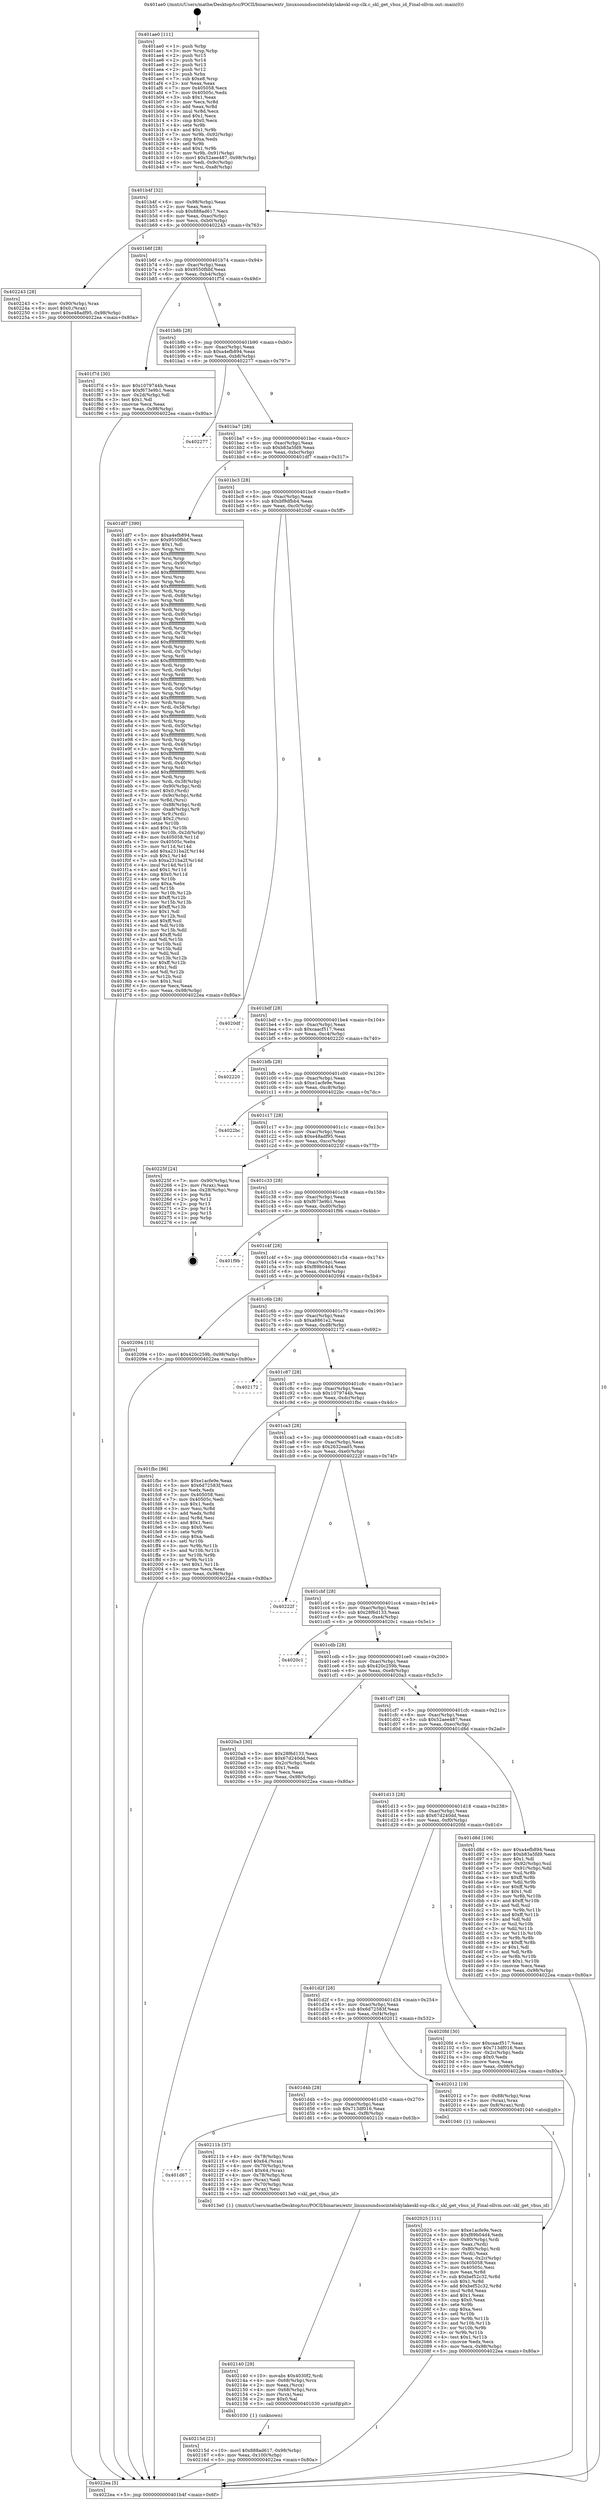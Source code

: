 digraph "0x401ae0" {
  label = "0x401ae0 (/mnt/c/Users/mathe/Desktop/tcc/POCII/binaries/extr_linuxsoundsocintelskylakeskl-ssp-clk.c_skl_get_vbus_id_Final-ollvm.out::main(0))"
  labelloc = "t"
  node[shape=record]

  Entry [label="",width=0.3,height=0.3,shape=circle,fillcolor=black,style=filled]
  "0x401b4f" [label="{
     0x401b4f [32]\l
     | [instrs]\l
     &nbsp;&nbsp;0x401b4f \<+6\>: mov -0x98(%rbp),%eax\l
     &nbsp;&nbsp;0x401b55 \<+2\>: mov %eax,%ecx\l
     &nbsp;&nbsp;0x401b57 \<+6\>: sub $0x888ad617,%ecx\l
     &nbsp;&nbsp;0x401b5d \<+6\>: mov %eax,-0xac(%rbp)\l
     &nbsp;&nbsp;0x401b63 \<+6\>: mov %ecx,-0xb0(%rbp)\l
     &nbsp;&nbsp;0x401b69 \<+6\>: je 0000000000402243 \<main+0x763\>\l
  }"]
  "0x402243" [label="{
     0x402243 [28]\l
     | [instrs]\l
     &nbsp;&nbsp;0x402243 \<+7\>: mov -0x90(%rbp),%rax\l
     &nbsp;&nbsp;0x40224a \<+6\>: movl $0x0,(%rax)\l
     &nbsp;&nbsp;0x402250 \<+10\>: movl $0xe48adf95,-0x98(%rbp)\l
     &nbsp;&nbsp;0x40225a \<+5\>: jmp 00000000004022ea \<main+0x80a\>\l
  }"]
  "0x401b6f" [label="{
     0x401b6f [28]\l
     | [instrs]\l
     &nbsp;&nbsp;0x401b6f \<+5\>: jmp 0000000000401b74 \<main+0x94\>\l
     &nbsp;&nbsp;0x401b74 \<+6\>: mov -0xac(%rbp),%eax\l
     &nbsp;&nbsp;0x401b7a \<+5\>: sub $0x9550fbbf,%eax\l
     &nbsp;&nbsp;0x401b7f \<+6\>: mov %eax,-0xb4(%rbp)\l
     &nbsp;&nbsp;0x401b85 \<+6\>: je 0000000000401f7d \<main+0x49d\>\l
  }"]
  Exit [label="",width=0.3,height=0.3,shape=circle,fillcolor=black,style=filled,peripheries=2]
  "0x401f7d" [label="{
     0x401f7d [30]\l
     | [instrs]\l
     &nbsp;&nbsp;0x401f7d \<+5\>: mov $0x1079744b,%eax\l
     &nbsp;&nbsp;0x401f82 \<+5\>: mov $0xf673e9b1,%ecx\l
     &nbsp;&nbsp;0x401f87 \<+3\>: mov -0x2d(%rbp),%dl\l
     &nbsp;&nbsp;0x401f8a \<+3\>: test $0x1,%dl\l
     &nbsp;&nbsp;0x401f8d \<+3\>: cmovne %ecx,%eax\l
     &nbsp;&nbsp;0x401f90 \<+6\>: mov %eax,-0x98(%rbp)\l
     &nbsp;&nbsp;0x401f96 \<+5\>: jmp 00000000004022ea \<main+0x80a\>\l
  }"]
  "0x401b8b" [label="{
     0x401b8b [28]\l
     | [instrs]\l
     &nbsp;&nbsp;0x401b8b \<+5\>: jmp 0000000000401b90 \<main+0xb0\>\l
     &nbsp;&nbsp;0x401b90 \<+6\>: mov -0xac(%rbp),%eax\l
     &nbsp;&nbsp;0x401b96 \<+5\>: sub $0xa4efb894,%eax\l
     &nbsp;&nbsp;0x401b9b \<+6\>: mov %eax,-0xb8(%rbp)\l
     &nbsp;&nbsp;0x401ba1 \<+6\>: je 0000000000402277 \<main+0x797\>\l
  }"]
  "0x40215d" [label="{
     0x40215d [21]\l
     | [instrs]\l
     &nbsp;&nbsp;0x40215d \<+10\>: movl $0x888ad617,-0x98(%rbp)\l
     &nbsp;&nbsp;0x402167 \<+6\>: mov %eax,-0x100(%rbp)\l
     &nbsp;&nbsp;0x40216d \<+5\>: jmp 00000000004022ea \<main+0x80a\>\l
  }"]
  "0x402277" [label="{
     0x402277\l
  }", style=dashed]
  "0x401ba7" [label="{
     0x401ba7 [28]\l
     | [instrs]\l
     &nbsp;&nbsp;0x401ba7 \<+5\>: jmp 0000000000401bac \<main+0xcc\>\l
     &nbsp;&nbsp;0x401bac \<+6\>: mov -0xac(%rbp),%eax\l
     &nbsp;&nbsp;0x401bb2 \<+5\>: sub $0xb83a5fd9,%eax\l
     &nbsp;&nbsp;0x401bb7 \<+6\>: mov %eax,-0xbc(%rbp)\l
     &nbsp;&nbsp;0x401bbd \<+6\>: je 0000000000401df7 \<main+0x317\>\l
  }"]
  "0x402140" [label="{
     0x402140 [29]\l
     | [instrs]\l
     &nbsp;&nbsp;0x402140 \<+10\>: movabs $0x4030f2,%rdi\l
     &nbsp;&nbsp;0x40214a \<+4\>: mov -0x68(%rbp),%rcx\l
     &nbsp;&nbsp;0x40214e \<+2\>: mov %eax,(%rcx)\l
     &nbsp;&nbsp;0x402150 \<+4\>: mov -0x68(%rbp),%rcx\l
     &nbsp;&nbsp;0x402154 \<+2\>: mov (%rcx),%esi\l
     &nbsp;&nbsp;0x402156 \<+2\>: mov $0x0,%al\l
     &nbsp;&nbsp;0x402158 \<+5\>: call 0000000000401030 \<printf@plt\>\l
     | [calls]\l
     &nbsp;&nbsp;0x401030 \{1\} (unknown)\l
  }"]
  "0x401df7" [label="{
     0x401df7 [390]\l
     | [instrs]\l
     &nbsp;&nbsp;0x401df7 \<+5\>: mov $0xa4efb894,%eax\l
     &nbsp;&nbsp;0x401dfc \<+5\>: mov $0x9550fbbf,%ecx\l
     &nbsp;&nbsp;0x401e01 \<+2\>: mov $0x1,%dl\l
     &nbsp;&nbsp;0x401e03 \<+3\>: mov %rsp,%rsi\l
     &nbsp;&nbsp;0x401e06 \<+4\>: add $0xfffffffffffffff0,%rsi\l
     &nbsp;&nbsp;0x401e0a \<+3\>: mov %rsi,%rsp\l
     &nbsp;&nbsp;0x401e0d \<+7\>: mov %rsi,-0x90(%rbp)\l
     &nbsp;&nbsp;0x401e14 \<+3\>: mov %rsp,%rsi\l
     &nbsp;&nbsp;0x401e17 \<+4\>: add $0xfffffffffffffff0,%rsi\l
     &nbsp;&nbsp;0x401e1b \<+3\>: mov %rsi,%rsp\l
     &nbsp;&nbsp;0x401e1e \<+3\>: mov %rsp,%rdi\l
     &nbsp;&nbsp;0x401e21 \<+4\>: add $0xfffffffffffffff0,%rdi\l
     &nbsp;&nbsp;0x401e25 \<+3\>: mov %rdi,%rsp\l
     &nbsp;&nbsp;0x401e28 \<+7\>: mov %rdi,-0x88(%rbp)\l
     &nbsp;&nbsp;0x401e2f \<+3\>: mov %rsp,%rdi\l
     &nbsp;&nbsp;0x401e32 \<+4\>: add $0xfffffffffffffff0,%rdi\l
     &nbsp;&nbsp;0x401e36 \<+3\>: mov %rdi,%rsp\l
     &nbsp;&nbsp;0x401e39 \<+4\>: mov %rdi,-0x80(%rbp)\l
     &nbsp;&nbsp;0x401e3d \<+3\>: mov %rsp,%rdi\l
     &nbsp;&nbsp;0x401e40 \<+4\>: add $0xfffffffffffffff0,%rdi\l
     &nbsp;&nbsp;0x401e44 \<+3\>: mov %rdi,%rsp\l
     &nbsp;&nbsp;0x401e47 \<+4\>: mov %rdi,-0x78(%rbp)\l
     &nbsp;&nbsp;0x401e4b \<+3\>: mov %rsp,%rdi\l
     &nbsp;&nbsp;0x401e4e \<+4\>: add $0xfffffffffffffff0,%rdi\l
     &nbsp;&nbsp;0x401e52 \<+3\>: mov %rdi,%rsp\l
     &nbsp;&nbsp;0x401e55 \<+4\>: mov %rdi,-0x70(%rbp)\l
     &nbsp;&nbsp;0x401e59 \<+3\>: mov %rsp,%rdi\l
     &nbsp;&nbsp;0x401e5c \<+4\>: add $0xfffffffffffffff0,%rdi\l
     &nbsp;&nbsp;0x401e60 \<+3\>: mov %rdi,%rsp\l
     &nbsp;&nbsp;0x401e63 \<+4\>: mov %rdi,-0x68(%rbp)\l
     &nbsp;&nbsp;0x401e67 \<+3\>: mov %rsp,%rdi\l
     &nbsp;&nbsp;0x401e6a \<+4\>: add $0xfffffffffffffff0,%rdi\l
     &nbsp;&nbsp;0x401e6e \<+3\>: mov %rdi,%rsp\l
     &nbsp;&nbsp;0x401e71 \<+4\>: mov %rdi,-0x60(%rbp)\l
     &nbsp;&nbsp;0x401e75 \<+3\>: mov %rsp,%rdi\l
     &nbsp;&nbsp;0x401e78 \<+4\>: add $0xfffffffffffffff0,%rdi\l
     &nbsp;&nbsp;0x401e7c \<+3\>: mov %rdi,%rsp\l
     &nbsp;&nbsp;0x401e7f \<+4\>: mov %rdi,-0x58(%rbp)\l
     &nbsp;&nbsp;0x401e83 \<+3\>: mov %rsp,%rdi\l
     &nbsp;&nbsp;0x401e86 \<+4\>: add $0xfffffffffffffff0,%rdi\l
     &nbsp;&nbsp;0x401e8a \<+3\>: mov %rdi,%rsp\l
     &nbsp;&nbsp;0x401e8d \<+4\>: mov %rdi,-0x50(%rbp)\l
     &nbsp;&nbsp;0x401e91 \<+3\>: mov %rsp,%rdi\l
     &nbsp;&nbsp;0x401e94 \<+4\>: add $0xfffffffffffffff0,%rdi\l
     &nbsp;&nbsp;0x401e98 \<+3\>: mov %rdi,%rsp\l
     &nbsp;&nbsp;0x401e9b \<+4\>: mov %rdi,-0x48(%rbp)\l
     &nbsp;&nbsp;0x401e9f \<+3\>: mov %rsp,%rdi\l
     &nbsp;&nbsp;0x401ea2 \<+4\>: add $0xfffffffffffffff0,%rdi\l
     &nbsp;&nbsp;0x401ea6 \<+3\>: mov %rdi,%rsp\l
     &nbsp;&nbsp;0x401ea9 \<+4\>: mov %rdi,-0x40(%rbp)\l
     &nbsp;&nbsp;0x401ead \<+3\>: mov %rsp,%rdi\l
     &nbsp;&nbsp;0x401eb0 \<+4\>: add $0xfffffffffffffff0,%rdi\l
     &nbsp;&nbsp;0x401eb4 \<+3\>: mov %rdi,%rsp\l
     &nbsp;&nbsp;0x401eb7 \<+4\>: mov %rdi,-0x38(%rbp)\l
     &nbsp;&nbsp;0x401ebb \<+7\>: mov -0x90(%rbp),%rdi\l
     &nbsp;&nbsp;0x401ec2 \<+6\>: movl $0x0,(%rdi)\l
     &nbsp;&nbsp;0x401ec8 \<+7\>: mov -0x9c(%rbp),%r8d\l
     &nbsp;&nbsp;0x401ecf \<+3\>: mov %r8d,(%rsi)\l
     &nbsp;&nbsp;0x401ed2 \<+7\>: mov -0x88(%rbp),%rdi\l
     &nbsp;&nbsp;0x401ed9 \<+7\>: mov -0xa8(%rbp),%r9\l
     &nbsp;&nbsp;0x401ee0 \<+3\>: mov %r9,(%rdi)\l
     &nbsp;&nbsp;0x401ee3 \<+3\>: cmpl $0x2,(%rsi)\l
     &nbsp;&nbsp;0x401ee6 \<+4\>: setne %r10b\l
     &nbsp;&nbsp;0x401eea \<+4\>: and $0x1,%r10b\l
     &nbsp;&nbsp;0x401eee \<+4\>: mov %r10b,-0x2d(%rbp)\l
     &nbsp;&nbsp;0x401ef2 \<+8\>: mov 0x405058,%r11d\l
     &nbsp;&nbsp;0x401efa \<+7\>: mov 0x40505c,%ebx\l
     &nbsp;&nbsp;0x401f01 \<+3\>: mov %r11d,%r14d\l
     &nbsp;&nbsp;0x401f04 \<+7\>: add $0xa231ba2f,%r14d\l
     &nbsp;&nbsp;0x401f0b \<+4\>: sub $0x1,%r14d\l
     &nbsp;&nbsp;0x401f0f \<+7\>: sub $0xa231ba2f,%r14d\l
     &nbsp;&nbsp;0x401f16 \<+4\>: imul %r14d,%r11d\l
     &nbsp;&nbsp;0x401f1a \<+4\>: and $0x1,%r11d\l
     &nbsp;&nbsp;0x401f1e \<+4\>: cmp $0x0,%r11d\l
     &nbsp;&nbsp;0x401f22 \<+4\>: sete %r10b\l
     &nbsp;&nbsp;0x401f26 \<+3\>: cmp $0xa,%ebx\l
     &nbsp;&nbsp;0x401f29 \<+4\>: setl %r15b\l
     &nbsp;&nbsp;0x401f2d \<+3\>: mov %r10b,%r12b\l
     &nbsp;&nbsp;0x401f30 \<+4\>: xor $0xff,%r12b\l
     &nbsp;&nbsp;0x401f34 \<+3\>: mov %r15b,%r13b\l
     &nbsp;&nbsp;0x401f37 \<+4\>: xor $0xff,%r13b\l
     &nbsp;&nbsp;0x401f3b \<+3\>: xor $0x1,%dl\l
     &nbsp;&nbsp;0x401f3e \<+3\>: mov %r12b,%sil\l
     &nbsp;&nbsp;0x401f41 \<+4\>: and $0xff,%sil\l
     &nbsp;&nbsp;0x401f45 \<+3\>: and %dl,%r10b\l
     &nbsp;&nbsp;0x401f48 \<+3\>: mov %r13b,%dil\l
     &nbsp;&nbsp;0x401f4b \<+4\>: and $0xff,%dil\l
     &nbsp;&nbsp;0x401f4f \<+3\>: and %dl,%r15b\l
     &nbsp;&nbsp;0x401f52 \<+3\>: or %r10b,%sil\l
     &nbsp;&nbsp;0x401f55 \<+3\>: or %r15b,%dil\l
     &nbsp;&nbsp;0x401f58 \<+3\>: xor %dil,%sil\l
     &nbsp;&nbsp;0x401f5b \<+3\>: or %r13b,%r12b\l
     &nbsp;&nbsp;0x401f5e \<+4\>: xor $0xff,%r12b\l
     &nbsp;&nbsp;0x401f62 \<+3\>: or $0x1,%dl\l
     &nbsp;&nbsp;0x401f65 \<+3\>: and %dl,%r12b\l
     &nbsp;&nbsp;0x401f68 \<+3\>: or %r12b,%sil\l
     &nbsp;&nbsp;0x401f6b \<+4\>: test $0x1,%sil\l
     &nbsp;&nbsp;0x401f6f \<+3\>: cmovne %ecx,%eax\l
     &nbsp;&nbsp;0x401f72 \<+6\>: mov %eax,-0x98(%rbp)\l
     &nbsp;&nbsp;0x401f78 \<+5\>: jmp 00000000004022ea \<main+0x80a\>\l
  }"]
  "0x401bc3" [label="{
     0x401bc3 [28]\l
     | [instrs]\l
     &nbsp;&nbsp;0x401bc3 \<+5\>: jmp 0000000000401bc8 \<main+0xe8\>\l
     &nbsp;&nbsp;0x401bc8 \<+6\>: mov -0xac(%rbp),%eax\l
     &nbsp;&nbsp;0x401bce \<+5\>: sub $0xbf9dfbb4,%eax\l
     &nbsp;&nbsp;0x401bd3 \<+6\>: mov %eax,-0xc0(%rbp)\l
     &nbsp;&nbsp;0x401bd9 \<+6\>: je 00000000004020df \<main+0x5ff\>\l
  }"]
  "0x401d67" [label="{
     0x401d67\l
  }", style=dashed]
  "0x4020df" [label="{
     0x4020df\l
  }", style=dashed]
  "0x401bdf" [label="{
     0x401bdf [28]\l
     | [instrs]\l
     &nbsp;&nbsp;0x401bdf \<+5\>: jmp 0000000000401be4 \<main+0x104\>\l
     &nbsp;&nbsp;0x401be4 \<+6\>: mov -0xac(%rbp),%eax\l
     &nbsp;&nbsp;0x401bea \<+5\>: sub $0xcaacf517,%eax\l
     &nbsp;&nbsp;0x401bef \<+6\>: mov %eax,-0xc4(%rbp)\l
     &nbsp;&nbsp;0x401bf5 \<+6\>: je 0000000000402220 \<main+0x740\>\l
  }"]
  "0x40211b" [label="{
     0x40211b [37]\l
     | [instrs]\l
     &nbsp;&nbsp;0x40211b \<+4\>: mov -0x78(%rbp),%rax\l
     &nbsp;&nbsp;0x40211f \<+6\>: movl $0x64,(%rax)\l
     &nbsp;&nbsp;0x402125 \<+4\>: mov -0x70(%rbp),%rax\l
     &nbsp;&nbsp;0x402129 \<+6\>: movl $0x64,(%rax)\l
     &nbsp;&nbsp;0x40212f \<+4\>: mov -0x78(%rbp),%rax\l
     &nbsp;&nbsp;0x402133 \<+2\>: mov (%rax),%edi\l
     &nbsp;&nbsp;0x402135 \<+4\>: mov -0x70(%rbp),%rax\l
     &nbsp;&nbsp;0x402139 \<+2\>: mov (%rax),%esi\l
     &nbsp;&nbsp;0x40213b \<+5\>: call 00000000004013e0 \<skl_get_vbus_id\>\l
     | [calls]\l
     &nbsp;&nbsp;0x4013e0 \{1\} (/mnt/c/Users/mathe/Desktop/tcc/POCII/binaries/extr_linuxsoundsocintelskylakeskl-ssp-clk.c_skl_get_vbus_id_Final-ollvm.out::skl_get_vbus_id)\l
  }"]
  "0x402220" [label="{
     0x402220\l
  }", style=dashed]
  "0x401bfb" [label="{
     0x401bfb [28]\l
     | [instrs]\l
     &nbsp;&nbsp;0x401bfb \<+5\>: jmp 0000000000401c00 \<main+0x120\>\l
     &nbsp;&nbsp;0x401c00 \<+6\>: mov -0xac(%rbp),%eax\l
     &nbsp;&nbsp;0x401c06 \<+5\>: sub $0xe1acfe9e,%eax\l
     &nbsp;&nbsp;0x401c0b \<+6\>: mov %eax,-0xc8(%rbp)\l
     &nbsp;&nbsp;0x401c11 \<+6\>: je 00000000004022bc \<main+0x7dc\>\l
  }"]
  "0x402025" [label="{
     0x402025 [111]\l
     | [instrs]\l
     &nbsp;&nbsp;0x402025 \<+5\>: mov $0xe1acfe9e,%ecx\l
     &nbsp;&nbsp;0x40202a \<+5\>: mov $0xf89b04d4,%edx\l
     &nbsp;&nbsp;0x40202f \<+4\>: mov -0x80(%rbp),%rdi\l
     &nbsp;&nbsp;0x402033 \<+2\>: mov %eax,(%rdi)\l
     &nbsp;&nbsp;0x402035 \<+4\>: mov -0x80(%rbp),%rdi\l
     &nbsp;&nbsp;0x402039 \<+2\>: mov (%rdi),%eax\l
     &nbsp;&nbsp;0x40203b \<+3\>: mov %eax,-0x2c(%rbp)\l
     &nbsp;&nbsp;0x40203e \<+7\>: mov 0x405058,%eax\l
     &nbsp;&nbsp;0x402045 \<+7\>: mov 0x40505c,%esi\l
     &nbsp;&nbsp;0x40204c \<+3\>: mov %eax,%r8d\l
     &nbsp;&nbsp;0x40204f \<+7\>: sub $0xbef52c32,%r8d\l
     &nbsp;&nbsp;0x402056 \<+4\>: sub $0x1,%r8d\l
     &nbsp;&nbsp;0x40205a \<+7\>: add $0xbef52c32,%r8d\l
     &nbsp;&nbsp;0x402061 \<+4\>: imul %r8d,%eax\l
     &nbsp;&nbsp;0x402065 \<+3\>: and $0x1,%eax\l
     &nbsp;&nbsp;0x402068 \<+3\>: cmp $0x0,%eax\l
     &nbsp;&nbsp;0x40206b \<+4\>: sete %r9b\l
     &nbsp;&nbsp;0x40206f \<+3\>: cmp $0xa,%esi\l
     &nbsp;&nbsp;0x402072 \<+4\>: setl %r10b\l
     &nbsp;&nbsp;0x402076 \<+3\>: mov %r9b,%r11b\l
     &nbsp;&nbsp;0x402079 \<+3\>: and %r10b,%r11b\l
     &nbsp;&nbsp;0x40207c \<+3\>: xor %r10b,%r9b\l
     &nbsp;&nbsp;0x40207f \<+3\>: or %r9b,%r11b\l
     &nbsp;&nbsp;0x402082 \<+4\>: test $0x1,%r11b\l
     &nbsp;&nbsp;0x402086 \<+3\>: cmovne %edx,%ecx\l
     &nbsp;&nbsp;0x402089 \<+6\>: mov %ecx,-0x98(%rbp)\l
     &nbsp;&nbsp;0x40208f \<+5\>: jmp 00000000004022ea \<main+0x80a\>\l
  }"]
  "0x4022bc" [label="{
     0x4022bc\l
  }", style=dashed]
  "0x401c17" [label="{
     0x401c17 [28]\l
     | [instrs]\l
     &nbsp;&nbsp;0x401c17 \<+5\>: jmp 0000000000401c1c \<main+0x13c\>\l
     &nbsp;&nbsp;0x401c1c \<+6\>: mov -0xac(%rbp),%eax\l
     &nbsp;&nbsp;0x401c22 \<+5\>: sub $0xe48adf95,%eax\l
     &nbsp;&nbsp;0x401c27 \<+6\>: mov %eax,-0xcc(%rbp)\l
     &nbsp;&nbsp;0x401c2d \<+6\>: je 000000000040225f \<main+0x77f\>\l
  }"]
  "0x401d4b" [label="{
     0x401d4b [28]\l
     | [instrs]\l
     &nbsp;&nbsp;0x401d4b \<+5\>: jmp 0000000000401d50 \<main+0x270\>\l
     &nbsp;&nbsp;0x401d50 \<+6\>: mov -0xac(%rbp),%eax\l
     &nbsp;&nbsp;0x401d56 \<+5\>: sub $0x713df016,%eax\l
     &nbsp;&nbsp;0x401d5b \<+6\>: mov %eax,-0xf8(%rbp)\l
     &nbsp;&nbsp;0x401d61 \<+6\>: je 000000000040211b \<main+0x63b\>\l
  }"]
  "0x40225f" [label="{
     0x40225f [24]\l
     | [instrs]\l
     &nbsp;&nbsp;0x40225f \<+7\>: mov -0x90(%rbp),%rax\l
     &nbsp;&nbsp;0x402266 \<+2\>: mov (%rax),%eax\l
     &nbsp;&nbsp;0x402268 \<+4\>: lea -0x28(%rbp),%rsp\l
     &nbsp;&nbsp;0x40226c \<+1\>: pop %rbx\l
     &nbsp;&nbsp;0x40226d \<+2\>: pop %r12\l
     &nbsp;&nbsp;0x40226f \<+2\>: pop %r13\l
     &nbsp;&nbsp;0x402271 \<+2\>: pop %r14\l
     &nbsp;&nbsp;0x402273 \<+2\>: pop %r15\l
     &nbsp;&nbsp;0x402275 \<+1\>: pop %rbp\l
     &nbsp;&nbsp;0x402276 \<+1\>: ret\l
  }"]
  "0x401c33" [label="{
     0x401c33 [28]\l
     | [instrs]\l
     &nbsp;&nbsp;0x401c33 \<+5\>: jmp 0000000000401c38 \<main+0x158\>\l
     &nbsp;&nbsp;0x401c38 \<+6\>: mov -0xac(%rbp),%eax\l
     &nbsp;&nbsp;0x401c3e \<+5\>: sub $0xf673e9b1,%eax\l
     &nbsp;&nbsp;0x401c43 \<+6\>: mov %eax,-0xd0(%rbp)\l
     &nbsp;&nbsp;0x401c49 \<+6\>: je 0000000000401f9b \<main+0x4bb\>\l
  }"]
  "0x402012" [label="{
     0x402012 [19]\l
     | [instrs]\l
     &nbsp;&nbsp;0x402012 \<+7\>: mov -0x88(%rbp),%rax\l
     &nbsp;&nbsp;0x402019 \<+3\>: mov (%rax),%rax\l
     &nbsp;&nbsp;0x40201c \<+4\>: mov 0x8(%rax),%rdi\l
     &nbsp;&nbsp;0x402020 \<+5\>: call 0000000000401040 \<atoi@plt\>\l
     | [calls]\l
     &nbsp;&nbsp;0x401040 \{1\} (unknown)\l
  }"]
  "0x401f9b" [label="{
     0x401f9b\l
  }", style=dashed]
  "0x401c4f" [label="{
     0x401c4f [28]\l
     | [instrs]\l
     &nbsp;&nbsp;0x401c4f \<+5\>: jmp 0000000000401c54 \<main+0x174\>\l
     &nbsp;&nbsp;0x401c54 \<+6\>: mov -0xac(%rbp),%eax\l
     &nbsp;&nbsp;0x401c5a \<+5\>: sub $0xf89b04d4,%eax\l
     &nbsp;&nbsp;0x401c5f \<+6\>: mov %eax,-0xd4(%rbp)\l
     &nbsp;&nbsp;0x401c65 \<+6\>: je 0000000000402094 \<main+0x5b4\>\l
  }"]
  "0x401d2f" [label="{
     0x401d2f [28]\l
     | [instrs]\l
     &nbsp;&nbsp;0x401d2f \<+5\>: jmp 0000000000401d34 \<main+0x254\>\l
     &nbsp;&nbsp;0x401d34 \<+6\>: mov -0xac(%rbp),%eax\l
     &nbsp;&nbsp;0x401d3a \<+5\>: sub $0x6d72583f,%eax\l
     &nbsp;&nbsp;0x401d3f \<+6\>: mov %eax,-0xf4(%rbp)\l
     &nbsp;&nbsp;0x401d45 \<+6\>: je 0000000000402012 \<main+0x532\>\l
  }"]
  "0x402094" [label="{
     0x402094 [15]\l
     | [instrs]\l
     &nbsp;&nbsp;0x402094 \<+10\>: movl $0x420c259b,-0x98(%rbp)\l
     &nbsp;&nbsp;0x40209e \<+5\>: jmp 00000000004022ea \<main+0x80a\>\l
  }"]
  "0x401c6b" [label="{
     0x401c6b [28]\l
     | [instrs]\l
     &nbsp;&nbsp;0x401c6b \<+5\>: jmp 0000000000401c70 \<main+0x190\>\l
     &nbsp;&nbsp;0x401c70 \<+6\>: mov -0xac(%rbp),%eax\l
     &nbsp;&nbsp;0x401c76 \<+5\>: sub $0xa8861e2,%eax\l
     &nbsp;&nbsp;0x401c7b \<+6\>: mov %eax,-0xd8(%rbp)\l
     &nbsp;&nbsp;0x401c81 \<+6\>: je 0000000000402172 \<main+0x692\>\l
  }"]
  "0x4020fd" [label="{
     0x4020fd [30]\l
     | [instrs]\l
     &nbsp;&nbsp;0x4020fd \<+5\>: mov $0xcaacf517,%eax\l
     &nbsp;&nbsp;0x402102 \<+5\>: mov $0x713df016,%ecx\l
     &nbsp;&nbsp;0x402107 \<+3\>: mov -0x2c(%rbp),%edx\l
     &nbsp;&nbsp;0x40210a \<+3\>: cmp $0x0,%edx\l
     &nbsp;&nbsp;0x40210d \<+3\>: cmove %ecx,%eax\l
     &nbsp;&nbsp;0x402110 \<+6\>: mov %eax,-0x98(%rbp)\l
     &nbsp;&nbsp;0x402116 \<+5\>: jmp 00000000004022ea \<main+0x80a\>\l
  }"]
  "0x402172" [label="{
     0x402172\l
  }", style=dashed]
  "0x401c87" [label="{
     0x401c87 [28]\l
     | [instrs]\l
     &nbsp;&nbsp;0x401c87 \<+5\>: jmp 0000000000401c8c \<main+0x1ac\>\l
     &nbsp;&nbsp;0x401c8c \<+6\>: mov -0xac(%rbp),%eax\l
     &nbsp;&nbsp;0x401c92 \<+5\>: sub $0x1079744b,%eax\l
     &nbsp;&nbsp;0x401c97 \<+6\>: mov %eax,-0xdc(%rbp)\l
     &nbsp;&nbsp;0x401c9d \<+6\>: je 0000000000401fbc \<main+0x4dc\>\l
  }"]
  "0x401ae0" [label="{
     0x401ae0 [111]\l
     | [instrs]\l
     &nbsp;&nbsp;0x401ae0 \<+1\>: push %rbp\l
     &nbsp;&nbsp;0x401ae1 \<+3\>: mov %rsp,%rbp\l
     &nbsp;&nbsp;0x401ae4 \<+2\>: push %r15\l
     &nbsp;&nbsp;0x401ae6 \<+2\>: push %r14\l
     &nbsp;&nbsp;0x401ae8 \<+2\>: push %r13\l
     &nbsp;&nbsp;0x401aea \<+2\>: push %r12\l
     &nbsp;&nbsp;0x401aec \<+1\>: push %rbx\l
     &nbsp;&nbsp;0x401aed \<+7\>: sub $0xe8,%rsp\l
     &nbsp;&nbsp;0x401af4 \<+2\>: xor %eax,%eax\l
     &nbsp;&nbsp;0x401af6 \<+7\>: mov 0x405058,%ecx\l
     &nbsp;&nbsp;0x401afd \<+7\>: mov 0x40505c,%edx\l
     &nbsp;&nbsp;0x401b04 \<+3\>: sub $0x1,%eax\l
     &nbsp;&nbsp;0x401b07 \<+3\>: mov %ecx,%r8d\l
     &nbsp;&nbsp;0x401b0a \<+3\>: add %eax,%r8d\l
     &nbsp;&nbsp;0x401b0d \<+4\>: imul %r8d,%ecx\l
     &nbsp;&nbsp;0x401b11 \<+3\>: and $0x1,%ecx\l
     &nbsp;&nbsp;0x401b14 \<+3\>: cmp $0x0,%ecx\l
     &nbsp;&nbsp;0x401b17 \<+4\>: sete %r9b\l
     &nbsp;&nbsp;0x401b1b \<+4\>: and $0x1,%r9b\l
     &nbsp;&nbsp;0x401b1f \<+7\>: mov %r9b,-0x92(%rbp)\l
     &nbsp;&nbsp;0x401b26 \<+3\>: cmp $0xa,%edx\l
     &nbsp;&nbsp;0x401b29 \<+4\>: setl %r9b\l
     &nbsp;&nbsp;0x401b2d \<+4\>: and $0x1,%r9b\l
     &nbsp;&nbsp;0x401b31 \<+7\>: mov %r9b,-0x91(%rbp)\l
     &nbsp;&nbsp;0x401b38 \<+10\>: movl $0x52aee487,-0x98(%rbp)\l
     &nbsp;&nbsp;0x401b42 \<+6\>: mov %edi,-0x9c(%rbp)\l
     &nbsp;&nbsp;0x401b48 \<+7\>: mov %rsi,-0xa8(%rbp)\l
  }"]
  "0x401fbc" [label="{
     0x401fbc [86]\l
     | [instrs]\l
     &nbsp;&nbsp;0x401fbc \<+5\>: mov $0xe1acfe9e,%eax\l
     &nbsp;&nbsp;0x401fc1 \<+5\>: mov $0x6d72583f,%ecx\l
     &nbsp;&nbsp;0x401fc6 \<+2\>: xor %edx,%edx\l
     &nbsp;&nbsp;0x401fc8 \<+7\>: mov 0x405058,%esi\l
     &nbsp;&nbsp;0x401fcf \<+7\>: mov 0x40505c,%edi\l
     &nbsp;&nbsp;0x401fd6 \<+3\>: sub $0x1,%edx\l
     &nbsp;&nbsp;0x401fd9 \<+3\>: mov %esi,%r8d\l
     &nbsp;&nbsp;0x401fdc \<+3\>: add %edx,%r8d\l
     &nbsp;&nbsp;0x401fdf \<+4\>: imul %r8d,%esi\l
     &nbsp;&nbsp;0x401fe3 \<+3\>: and $0x1,%esi\l
     &nbsp;&nbsp;0x401fe6 \<+3\>: cmp $0x0,%esi\l
     &nbsp;&nbsp;0x401fe9 \<+4\>: sete %r9b\l
     &nbsp;&nbsp;0x401fed \<+3\>: cmp $0xa,%edi\l
     &nbsp;&nbsp;0x401ff0 \<+4\>: setl %r10b\l
     &nbsp;&nbsp;0x401ff4 \<+3\>: mov %r9b,%r11b\l
     &nbsp;&nbsp;0x401ff7 \<+3\>: and %r10b,%r11b\l
     &nbsp;&nbsp;0x401ffa \<+3\>: xor %r10b,%r9b\l
     &nbsp;&nbsp;0x401ffd \<+3\>: or %r9b,%r11b\l
     &nbsp;&nbsp;0x402000 \<+4\>: test $0x1,%r11b\l
     &nbsp;&nbsp;0x402004 \<+3\>: cmovne %ecx,%eax\l
     &nbsp;&nbsp;0x402007 \<+6\>: mov %eax,-0x98(%rbp)\l
     &nbsp;&nbsp;0x40200d \<+5\>: jmp 00000000004022ea \<main+0x80a\>\l
  }"]
  "0x401ca3" [label="{
     0x401ca3 [28]\l
     | [instrs]\l
     &nbsp;&nbsp;0x401ca3 \<+5\>: jmp 0000000000401ca8 \<main+0x1c8\>\l
     &nbsp;&nbsp;0x401ca8 \<+6\>: mov -0xac(%rbp),%eax\l
     &nbsp;&nbsp;0x401cae \<+5\>: sub $0x2632ead5,%eax\l
     &nbsp;&nbsp;0x401cb3 \<+6\>: mov %eax,-0xe0(%rbp)\l
     &nbsp;&nbsp;0x401cb9 \<+6\>: je 000000000040222f \<main+0x74f\>\l
  }"]
  "0x4022ea" [label="{
     0x4022ea [5]\l
     | [instrs]\l
     &nbsp;&nbsp;0x4022ea \<+5\>: jmp 0000000000401b4f \<main+0x6f\>\l
  }"]
  "0x40222f" [label="{
     0x40222f\l
  }", style=dashed]
  "0x401cbf" [label="{
     0x401cbf [28]\l
     | [instrs]\l
     &nbsp;&nbsp;0x401cbf \<+5\>: jmp 0000000000401cc4 \<main+0x1e4\>\l
     &nbsp;&nbsp;0x401cc4 \<+6\>: mov -0xac(%rbp),%eax\l
     &nbsp;&nbsp;0x401cca \<+5\>: sub $0x28f6d133,%eax\l
     &nbsp;&nbsp;0x401ccf \<+6\>: mov %eax,-0xe4(%rbp)\l
     &nbsp;&nbsp;0x401cd5 \<+6\>: je 00000000004020c1 \<main+0x5e1\>\l
  }"]
  "0x401d13" [label="{
     0x401d13 [28]\l
     | [instrs]\l
     &nbsp;&nbsp;0x401d13 \<+5\>: jmp 0000000000401d18 \<main+0x238\>\l
     &nbsp;&nbsp;0x401d18 \<+6\>: mov -0xac(%rbp),%eax\l
     &nbsp;&nbsp;0x401d1e \<+5\>: sub $0x67d240dd,%eax\l
     &nbsp;&nbsp;0x401d23 \<+6\>: mov %eax,-0xf0(%rbp)\l
     &nbsp;&nbsp;0x401d29 \<+6\>: je 00000000004020fd \<main+0x61d\>\l
  }"]
  "0x4020c1" [label="{
     0x4020c1\l
  }", style=dashed]
  "0x401cdb" [label="{
     0x401cdb [28]\l
     | [instrs]\l
     &nbsp;&nbsp;0x401cdb \<+5\>: jmp 0000000000401ce0 \<main+0x200\>\l
     &nbsp;&nbsp;0x401ce0 \<+6\>: mov -0xac(%rbp),%eax\l
     &nbsp;&nbsp;0x401ce6 \<+5\>: sub $0x420c259b,%eax\l
     &nbsp;&nbsp;0x401ceb \<+6\>: mov %eax,-0xe8(%rbp)\l
     &nbsp;&nbsp;0x401cf1 \<+6\>: je 00000000004020a3 \<main+0x5c3\>\l
  }"]
  "0x401d8d" [label="{
     0x401d8d [106]\l
     | [instrs]\l
     &nbsp;&nbsp;0x401d8d \<+5\>: mov $0xa4efb894,%eax\l
     &nbsp;&nbsp;0x401d92 \<+5\>: mov $0xb83a5fd9,%ecx\l
     &nbsp;&nbsp;0x401d97 \<+2\>: mov $0x1,%dl\l
     &nbsp;&nbsp;0x401d99 \<+7\>: mov -0x92(%rbp),%sil\l
     &nbsp;&nbsp;0x401da0 \<+7\>: mov -0x91(%rbp),%dil\l
     &nbsp;&nbsp;0x401da7 \<+3\>: mov %sil,%r8b\l
     &nbsp;&nbsp;0x401daa \<+4\>: xor $0xff,%r8b\l
     &nbsp;&nbsp;0x401dae \<+3\>: mov %dil,%r9b\l
     &nbsp;&nbsp;0x401db1 \<+4\>: xor $0xff,%r9b\l
     &nbsp;&nbsp;0x401db5 \<+3\>: xor $0x1,%dl\l
     &nbsp;&nbsp;0x401db8 \<+3\>: mov %r8b,%r10b\l
     &nbsp;&nbsp;0x401dbb \<+4\>: and $0xff,%r10b\l
     &nbsp;&nbsp;0x401dbf \<+3\>: and %dl,%sil\l
     &nbsp;&nbsp;0x401dc2 \<+3\>: mov %r9b,%r11b\l
     &nbsp;&nbsp;0x401dc5 \<+4\>: and $0xff,%r11b\l
     &nbsp;&nbsp;0x401dc9 \<+3\>: and %dl,%dil\l
     &nbsp;&nbsp;0x401dcc \<+3\>: or %sil,%r10b\l
     &nbsp;&nbsp;0x401dcf \<+3\>: or %dil,%r11b\l
     &nbsp;&nbsp;0x401dd2 \<+3\>: xor %r11b,%r10b\l
     &nbsp;&nbsp;0x401dd5 \<+3\>: or %r9b,%r8b\l
     &nbsp;&nbsp;0x401dd8 \<+4\>: xor $0xff,%r8b\l
     &nbsp;&nbsp;0x401ddc \<+3\>: or $0x1,%dl\l
     &nbsp;&nbsp;0x401ddf \<+3\>: and %dl,%r8b\l
     &nbsp;&nbsp;0x401de2 \<+3\>: or %r8b,%r10b\l
     &nbsp;&nbsp;0x401de5 \<+4\>: test $0x1,%r10b\l
     &nbsp;&nbsp;0x401de9 \<+3\>: cmovne %ecx,%eax\l
     &nbsp;&nbsp;0x401dec \<+6\>: mov %eax,-0x98(%rbp)\l
     &nbsp;&nbsp;0x401df2 \<+5\>: jmp 00000000004022ea \<main+0x80a\>\l
  }"]
  "0x4020a3" [label="{
     0x4020a3 [30]\l
     | [instrs]\l
     &nbsp;&nbsp;0x4020a3 \<+5\>: mov $0x28f6d133,%eax\l
     &nbsp;&nbsp;0x4020a8 \<+5\>: mov $0x67d240dd,%ecx\l
     &nbsp;&nbsp;0x4020ad \<+3\>: mov -0x2c(%rbp),%edx\l
     &nbsp;&nbsp;0x4020b0 \<+3\>: cmp $0x1,%edx\l
     &nbsp;&nbsp;0x4020b3 \<+3\>: cmovl %ecx,%eax\l
     &nbsp;&nbsp;0x4020b6 \<+6\>: mov %eax,-0x98(%rbp)\l
     &nbsp;&nbsp;0x4020bc \<+5\>: jmp 00000000004022ea \<main+0x80a\>\l
  }"]
  "0x401cf7" [label="{
     0x401cf7 [28]\l
     | [instrs]\l
     &nbsp;&nbsp;0x401cf7 \<+5\>: jmp 0000000000401cfc \<main+0x21c\>\l
     &nbsp;&nbsp;0x401cfc \<+6\>: mov -0xac(%rbp),%eax\l
     &nbsp;&nbsp;0x401d02 \<+5\>: sub $0x52aee487,%eax\l
     &nbsp;&nbsp;0x401d07 \<+6\>: mov %eax,-0xec(%rbp)\l
     &nbsp;&nbsp;0x401d0d \<+6\>: je 0000000000401d8d \<main+0x2ad\>\l
  }"]
  Entry -> "0x401ae0" [label=" 1"]
  "0x401b4f" -> "0x402243" [label=" 1"]
  "0x401b4f" -> "0x401b6f" [label=" 10"]
  "0x40225f" -> Exit [label=" 1"]
  "0x401b6f" -> "0x401f7d" [label=" 1"]
  "0x401b6f" -> "0x401b8b" [label=" 9"]
  "0x402243" -> "0x4022ea" [label=" 1"]
  "0x401b8b" -> "0x402277" [label=" 0"]
  "0x401b8b" -> "0x401ba7" [label=" 9"]
  "0x40215d" -> "0x4022ea" [label=" 1"]
  "0x401ba7" -> "0x401df7" [label=" 1"]
  "0x401ba7" -> "0x401bc3" [label=" 8"]
  "0x402140" -> "0x40215d" [label=" 1"]
  "0x401bc3" -> "0x4020df" [label=" 0"]
  "0x401bc3" -> "0x401bdf" [label=" 8"]
  "0x40211b" -> "0x402140" [label=" 1"]
  "0x401bdf" -> "0x402220" [label=" 0"]
  "0x401bdf" -> "0x401bfb" [label=" 8"]
  "0x401d4b" -> "0x401d67" [label=" 0"]
  "0x401bfb" -> "0x4022bc" [label=" 0"]
  "0x401bfb" -> "0x401c17" [label=" 8"]
  "0x401d4b" -> "0x40211b" [label=" 1"]
  "0x401c17" -> "0x40225f" [label=" 1"]
  "0x401c17" -> "0x401c33" [label=" 7"]
  "0x4020fd" -> "0x4022ea" [label=" 1"]
  "0x401c33" -> "0x401f9b" [label=" 0"]
  "0x401c33" -> "0x401c4f" [label=" 7"]
  "0x4020a3" -> "0x4022ea" [label=" 1"]
  "0x401c4f" -> "0x402094" [label=" 1"]
  "0x401c4f" -> "0x401c6b" [label=" 6"]
  "0x402025" -> "0x4022ea" [label=" 1"]
  "0x401c6b" -> "0x402172" [label=" 0"]
  "0x401c6b" -> "0x401c87" [label=" 6"]
  "0x402012" -> "0x402025" [label=" 1"]
  "0x401c87" -> "0x401fbc" [label=" 1"]
  "0x401c87" -> "0x401ca3" [label=" 5"]
  "0x402094" -> "0x4022ea" [label=" 1"]
  "0x401ca3" -> "0x40222f" [label=" 0"]
  "0x401ca3" -> "0x401cbf" [label=" 5"]
  "0x401d13" -> "0x401d2f" [label=" 2"]
  "0x401cbf" -> "0x4020c1" [label=" 0"]
  "0x401cbf" -> "0x401cdb" [label=" 5"]
  "0x401d13" -> "0x4020fd" [label=" 1"]
  "0x401cdb" -> "0x4020a3" [label=" 1"]
  "0x401cdb" -> "0x401cf7" [label=" 4"]
  "0x401d2f" -> "0x401d4b" [label=" 1"]
  "0x401cf7" -> "0x401d8d" [label=" 1"]
  "0x401cf7" -> "0x401d13" [label=" 3"]
  "0x401d8d" -> "0x4022ea" [label=" 1"]
  "0x401ae0" -> "0x401b4f" [label=" 1"]
  "0x4022ea" -> "0x401b4f" [label=" 10"]
  "0x401d2f" -> "0x402012" [label=" 1"]
  "0x401df7" -> "0x4022ea" [label=" 1"]
  "0x401f7d" -> "0x4022ea" [label=" 1"]
  "0x401fbc" -> "0x4022ea" [label=" 1"]
}

